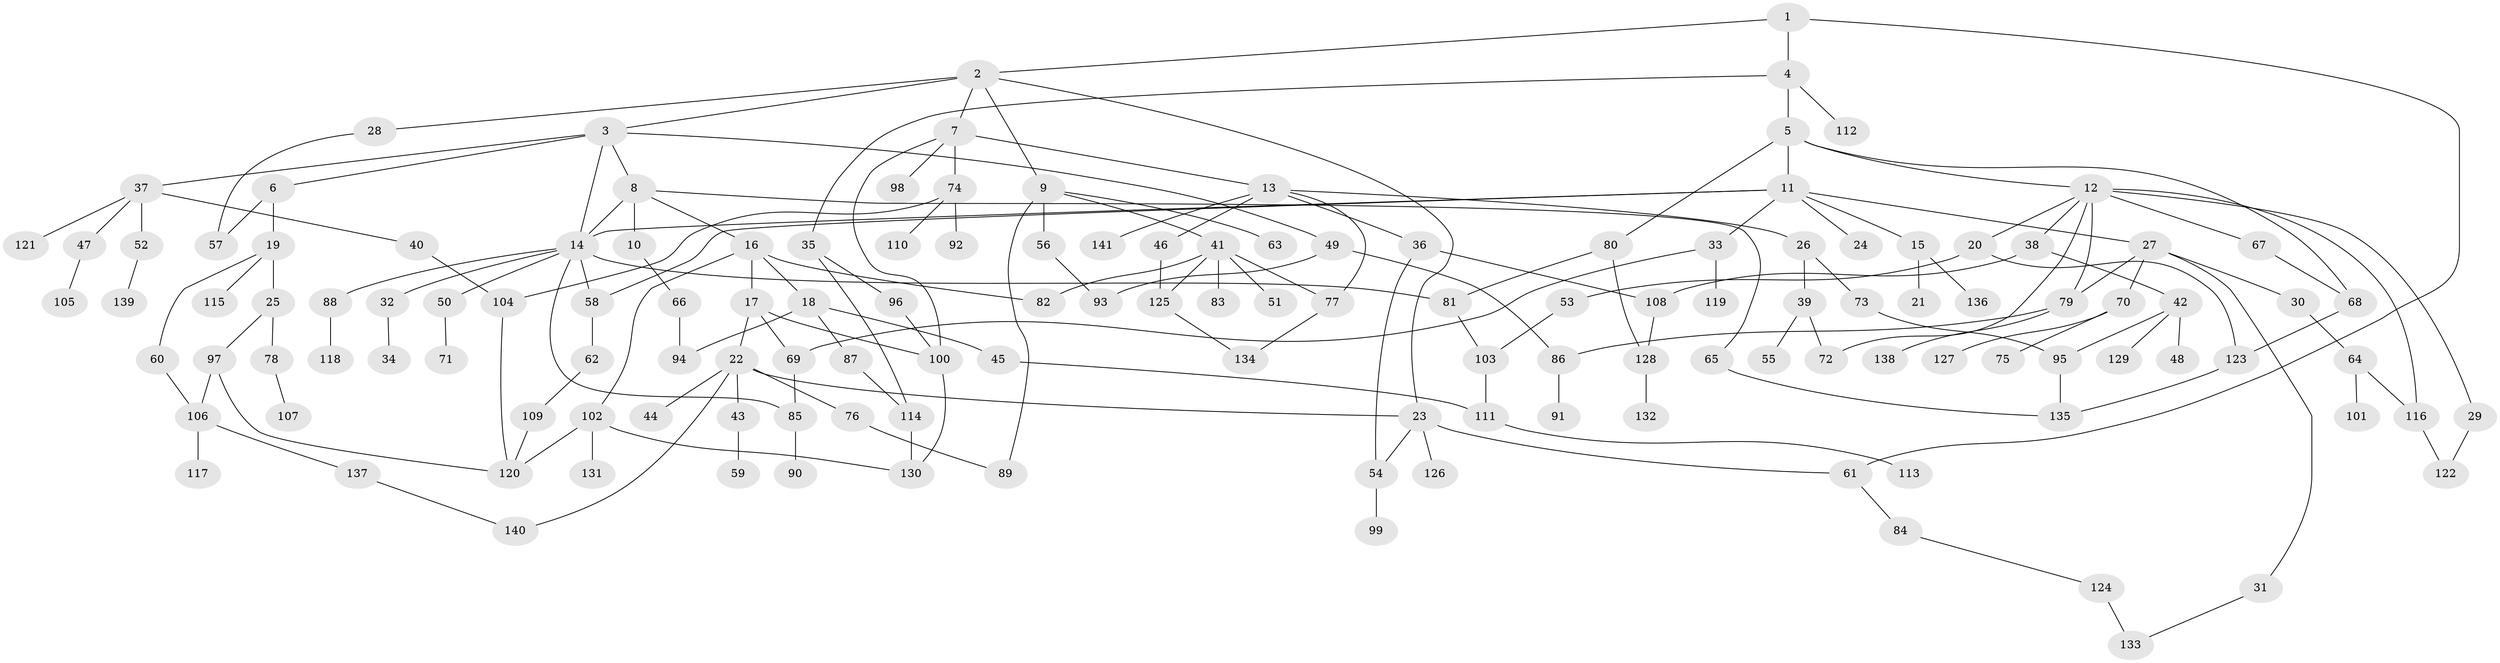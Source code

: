// Generated by graph-tools (version 1.1) at 2025/00/03/09/25 03:00:59]
// undirected, 141 vertices, 183 edges
graph export_dot {
graph [start="1"]
  node [color=gray90,style=filled];
  1;
  2;
  3;
  4;
  5;
  6;
  7;
  8;
  9;
  10;
  11;
  12;
  13;
  14;
  15;
  16;
  17;
  18;
  19;
  20;
  21;
  22;
  23;
  24;
  25;
  26;
  27;
  28;
  29;
  30;
  31;
  32;
  33;
  34;
  35;
  36;
  37;
  38;
  39;
  40;
  41;
  42;
  43;
  44;
  45;
  46;
  47;
  48;
  49;
  50;
  51;
  52;
  53;
  54;
  55;
  56;
  57;
  58;
  59;
  60;
  61;
  62;
  63;
  64;
  65;
  66;
  67;
  68;
  69;
  70;
  71;
  72;
  73;
  74;
  75;
  76;
  77;
  78;
  79;
  80;
  81;
  82;
  83;
  84;
  85;
  86;
  87;
  88;
  89;
  90;
  91;
  92;
  93;
  94;
  95;
  96;
  97;
  98;
  99;
  100;
  101;
  102;
  103;
  104;
  105;
  106;
  107;
  108;
  109;
  110;
  111;
  112;
  113;
  114;
  115;
  116;
  117;
  118;
  119;
  120;
  121;
  122;
  123;
  124;
  125;
  126;
  127;
  128;
  129;
  130;
  131;
  132;
  133;
  134;
  135;
  136;
  137;
  138;
  139;
  140;
  141;
  1 -- 2;
  1 -- 4;
  1 -- 61;
  2 -- 3;
  2 -- 7;
  2 -- 9;
  2 -- 23;
  2 -- 28;
  3 -- 6;
  3 -- 8;
  3 -- 14;
  3 -- 37;
  3 -- 49;
  4 -- 5;
  4 -- 35;
  4 -- 112;
  5 -- 11;
  5 -- 12;
  5 -- 80;
  5 -- 68;
  6 -- 19;
  6 -- 57;
  7 -- 13;
  7 -- 74;
  7 -- 98;
  7 -- 100;
  8 -- 10;
  8 -- 16;
  8 -- 65;
  8 -- 14;
  9 -- 41;
  9 -- 56;
  9 -- 63;
  9 -- 89;
  10 -- 66;
  11 -- 15;
  11 -- 24;
  11 -- 27;
  11 -- 33;
  11 -- 58;
  11 -- 14;
  12 -- 20;
  12 -- 29;
  12 -- 38;
  12 -- 67;
  12 -- 72;
  12 -- 116;
  12 -- 79;
  13 -- 26;
  13 -- 36;
  13 -- 46;
  13 -- 141;
  13 -- 77;
  14 -- 32;
  14 -- 50;
  14 -- 85;
  14 -- 88;
  14 -- 58;
  14 -- 81;
  15 -- 21;
  15 -- 136;
  16 -- 17;
  16 -- 18;
  16 -- 82;
  16 -- 102;
  17 -- 22;
  17 -- 69;
  17 -- 100;
  18 -- 45;
  18 -- 87;
  18 -- 94;
  19 -- 25;
  19 -- 60;
  19 -- 115;
  20 -- 53;
  20 -- 123;
  22 -- 43;
  22 -- 44;
  22 -- 76;
  22 -- 140;
  22 -- 23;
  23 -- 54;
  23 -- 126;
  23 -- 61;
  25 -- 78;
  25 -- 97;
  26 -- 39;
  26 -- 73;
  27 -- 30;
  27 -- 31;
  27 -- 70;
  27 -- 79;
  28 -- 57;
  29 -- 122;
  30 -- 64;
  31 -- 133;
  32 -- 34;
  33 -- 119;
  33 -- 69;
  35 -- 96;
  35 -- 114;
  36 -- 108;
  36 -- 54;
  37 -- 40;
  37 -- 47;
  37 -- 52;
  37 -- 121;
  38 -- 42;
  38 -- 108;
  39 -- 55;
  39 -- 72;
  40 -- 104;
  41 -- 51;
  41 -- 77;
  41 -- 83;
  41 -- 125;
  41 -- 82;
  42 -- 48;
  42 -- 129;
  42 -- 95;
  43 -- 59;
  45 -- 111;
  46 -- 125;
  47 -- 105;
  49 -- 93;
  49 -- 86;
  50 -- 71;
  52 -- 139;
  53 -- 103;
  54 -- 99;
  56 -- 93;
  58 -- 62;
  60 -- 106;
  61 -- 84;
  62 -- 109;
  64 -- 101;
  64 -- 116;
  65 -- 135;
  66 -- 94;
  67 -- 68;
  68 -- 123;
  69 -- 85;
  70 -- 75;
  70 -- 127;
  73 -- 95;
  74 -- 92;
  74 -- 104;
  74 -- 110;
  76 -- 89;
  77 -- 134;
  78 -- 107;
  79 -- 86;
  79 -- 138;
  80 -- 81;
  80 -- 128;
  81 -- 103;
  84 -- 124;
  85 -- 90;
  86 -- 91;
  87 -- 114;
  88 -- 118;
  95 -- 135;
  96 -- 100;
  97 -- 106;
  97 -- 120;
  100 -- 130;
  102 -- 131;
  102 -- 120;
  102 -- 130;
  103 -- 111;
  104 -- 120;
  106 -- 117;
  106 -- 137;
  108 -- 128;
  109 -- 120;
  111 -- 113;
  114 -- 130;
  116 -- 122;
  123 -- 135;
  124 -- 133;
  125 -- 134;
  128 -- 132;
  137 -- 140;
}
